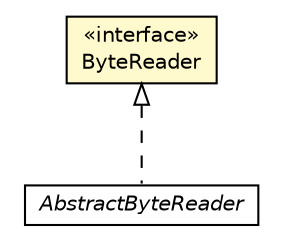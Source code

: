 #!/usr/local/bin/dot
#
# Class diagram 
# Generated by UMLGraph version 5.1 (http://www.umlgraph.org/)
#

digraph G {
	edge [fontname="Helvetica",fontsize=10,labelfontname="Helvetica",labelfontsize=10];
	node [fontname="Helvetica",fontsize=10,shape=plaintext];
	nodesep=0.25;
	ranksep=0.5;
	// uk.gov.nationalarchives.droid.binFileReader.ByteReader
	c1643 [label=<<table title="uk.gov.nationalarchives.droid.binFileReader.ByteReader" border="0" cellborder="1" cellspacing="0" cellpadding="2" port="p" bgcolor="lemonChiffon" href="./ByteReader.html">
		<tr><td><table border="0" cellspacing="0" cellpadding="1">
<tr><td align="center" balign="center"> &#171;interface&#187; </td></tr>
<tr><td align="center" balign="center"> ByteReader </td></tr>
		</table></td></tr>
		</table>>, fontname="Helvetica", fontcolor="black", fontsize=10.0];
	// uk.gov.nationalarchives.droid.binFileReader.AbstractByteReader
	c1644 [label=<<table title="uk.gov.nationalarchives.droid.binFileReader.AbstractByteReader" border="0" cellborder="1" cellspacing="0" cellpadding="2" port="p" href="./AbstractByteReader.html">
		<tr><td><table border="0" cellspacing="0" cellpadding="1">
<tr><td align="center" balign="center"><font face="Helvetica-Oblique"> AbstractByteReader </font></td></tr>
		</table></td></tr>
		</table>>, fontname="Helvetica", fontcolor="black", fontsize=10.0];
	//uk.gov.nationalarchives.droid.binFileReader.AbstractByteReader implements uk.gov.nationalarchives.droid.binFileReader.ByteReader
	c1643:p -> c1644:p [dir=back,arrowtail=empty,style=dashed];
}

